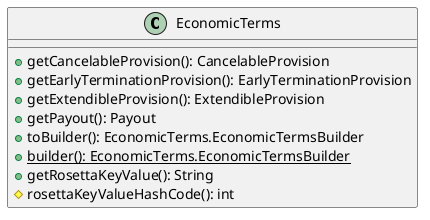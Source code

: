 @startuml

    class EconomicTerms [[EconomicTerms.html]] {
        +getCancelableProvision(): CancelableProvision
        +getEarlyTerminationProvision(): EarlyTerminationProvision
        +getExtendibleProvision(): ExtendibleProvision
        +getPayout(): Payout
        +toBuilder(): EconomicTerms.EconomicTermsBuilder
        {static} +builder(): EconomicTerms.EconomicTermsBuilder
        +getRosettaKeyValue(): String
        #rosettaKeyValueHashCode(): int
    }

@enduml
